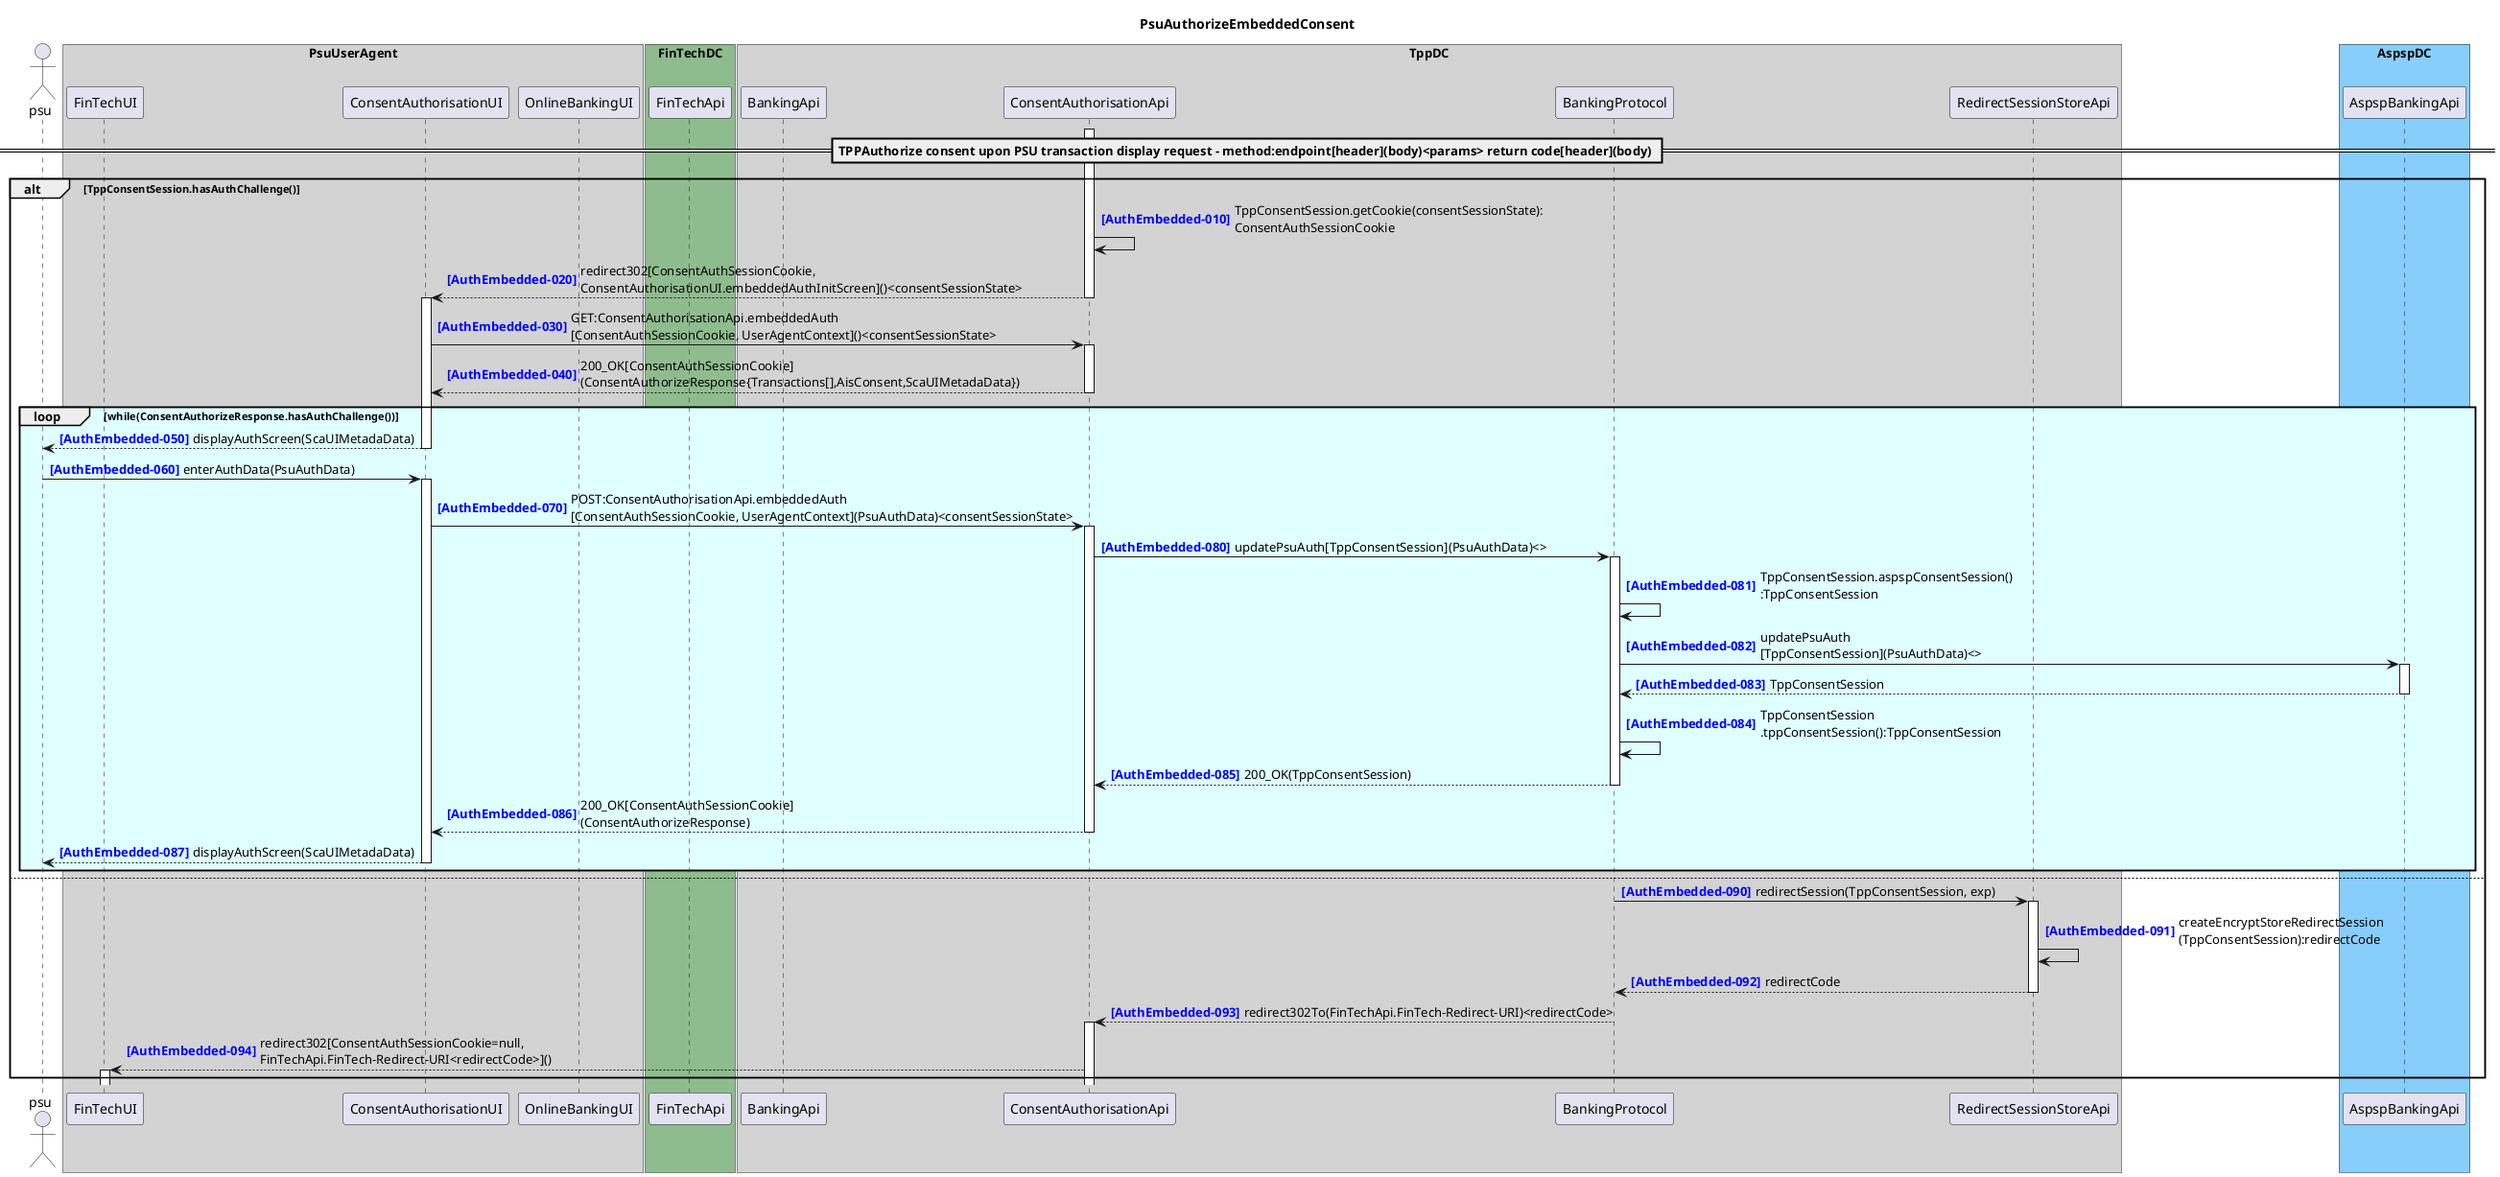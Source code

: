 @startuml PsuAuthorizeEmbeddedConsent
title PsuAuthorizeEmbeddedConsent
autonumber 10 10 "<b><color blue>[AuthEmbedded-000]</color></b>"
actor psu

box "PsuUserAgent" #LightGray
    participant "FinTechUI" as FinTechUI
    participant "ConsentAuthorisationUI" as ConsentAuthorisationUI
    participant "OnlineBankingUI" as OnlineBankingUI
end box
box "FinTechDC" #DarkSeaGreen
    participant "FinTechApi" as FinTechApi
end box
box "TppDC" #LightGray
    participant "BankingApi" as BankingApi
    'participant "TppBankSearchApi" as TppBankSearchApi
    participant "ConsentAuthorisationApi" as ConsentAuthorisationApi

    participant "BankingProtocol" as BankingProtocol
    participant "RedirectSessionStoreApi" as RedirectSessionStoreApi
end box
box "AspspDC" #LightSkyBlue
	participant "AspspBankingApi" as AspspBankingApi
    'participant "OnlineBankingApi" as OnlineBankingApi
end box
== TPPAuthorize consent upon PSU transaction display request - method:endpoint[header](body)<params> return code[header](body) ==
activate ConsentAuthorisationApi
alt TppConsentSession.hasAuthChallenge()
ConsentAuthorisationApi -> ConsentAuthorisationApi : TppConsentSession.getCookie(consentSessionState):\nConsentAuthSessionCookie
ConsentAuthorisationApi --> ConsentAuthorisationUI : redirect302[ConsentAuthSessionCookie,\nConsentAuthorisationUI.embeddedAuthInitScreen]()<consentSessionState>
deactivate ConsentAuthorisationApi
activate ConsentAuthorisationUI
ConsentAuthorisationUI -> ConsentAuthorisationApi ++ : GET:ConsentAuthorisationApi.embeddedAuth\n[ConsentAuthSessionCookie, UserAgentContext]()<consentSessionState>
return 200_OK[ConsentAuthSessionCookie]\n(ConsentAuthorizeResponse{Transactions[],AisConsent,ScaUIMetadaData})
loop #LightCyan while(ConsentAuthorizeResponse.hasAuthChallenge())
    ConsentAuthorisationUI --> psu : displayAuthScreen(ScaUIMetadaData)
    deactivate ConsentAuthorisationUI
    psu -> ConsentAuthorisationUI ++ : enterAuthData(PsuAuthData)
    ConsentAuthorisationUI -> ConsentAuthorisationApi ++ : POST:ConsentAuthorisationApi.embeddedAuth\n[ConsentAuthSessionCookie, UserAgentContext](PsuAuthData)<consentSessionState>
    autonumber 80 1 "<b><color blue>[AuthEmbedded-000]</color></b>"
    ConsentAuthorisationApi -> BankingProtocol ++ : updatePsuAuth[TppConsentSession](PsuAuthData)<>
    BankingProtocol -> BankingProtocol : TppConsentSession.aspspConsentSession()\n:TppConsentSession
    BankingProtocol -> AspspBankingApi ++ : updatePsuAuth\n[TppConsentSession](PsuAuthData)<>
    return TppConsentSession
    BankingProtocol -> BankingProtocol : TppConsentSession\n.tppConsentSession():TppConsentSession
    return 200_OK(TppConsentSession)
    return 200_OK[ConsentAuthSessionCookie]\n(ConsentAuthorizeResponse)
    return displayAuthScreen(ScaUIMetadaData)
end
else
autonumber 90 1 "<b><color blue>[AuthEmbedded-000]</color></b>"
activate BankingProtocol
BankingProtocol -> RedirectSessionStoreApi ++ : redirectSession(TppConsentSession, exp)
RedirectSessionStoreApi -> RedirectSessionStoreApi : createEncryptStoreRedirectSession\n(TppConsentSession):redirectCode
return redirectCode
BankingProtocol --> ConsentAuthorisationApi ++ : redirect302To(FinTechApi.FinTech-Redirect-URI)<redirectCode>
ConsentAuthorisationApi --> FinTechUI ++ : redirect302[ConsentAuthSessionCookie=null,\nFinTechApi.FinTech-Redirect-URI<redirectCode>]()
end
@enduml
